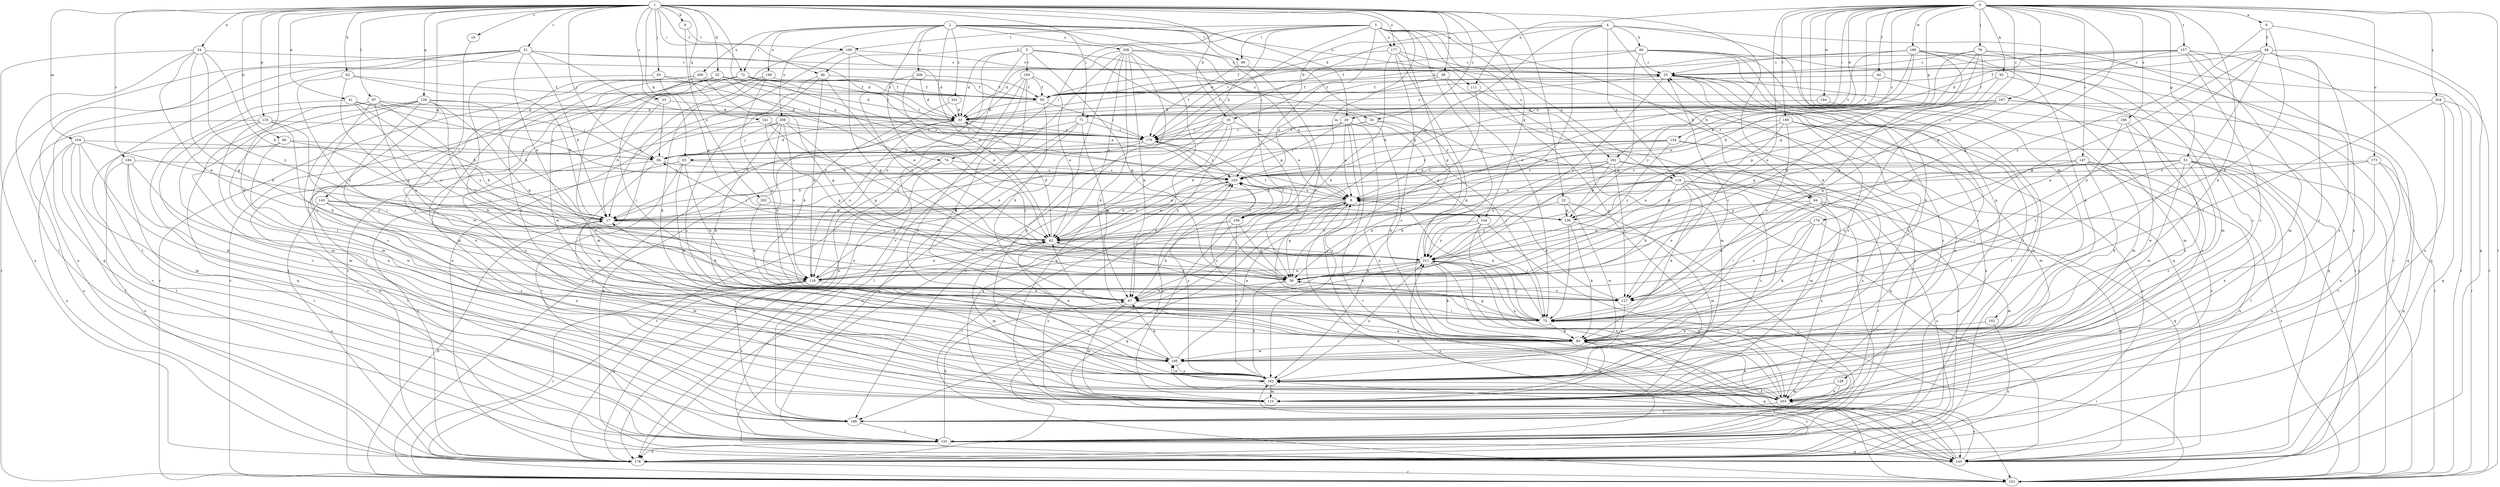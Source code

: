 strict digraph  {
0;
1;
2;
3;
4;
5;
6;
8;
9;
16;
17;
19;
21;
22;
23;
24;
25;
29;
32;
33;
34;
38;
41;
42;
44;
46;
48;
50;
51;
58;
60;
62;
63;
64;
66;
67;
71;
72;
74;
75;
78;
83;
84;
92;
93;
97;
99;
100;
101;
102;
104;
109;
110;
111;
116;
118;
127;
128;
134;
135;
136;
139;
141;
143;
144;
145;
147;
153;
157;
160;
161;
162;
167;
169;
170;
173;
174;
177;
178;
184;
185;
186;
189;
194;
195;
199;
200;
201;
202;
203;
204;
206;
208;
209;
211;
220;
0 -> 6  [label=a];
0 -> 29  [label=d];
0 -> 44  [label=f];
0 -> 51  [label=g];
0 -> 58  [label=g];
0 -> 71  [label=i];
0 -> 78  [label=j];
0 -> 92  [label=k];
0 -> 93  [label=k];
0 -> 102  [label=m];
0 -> 111  [label=n];
0 -> 127  [label=o];
0 -> 128  [label=p];
0 -> 134  [label=p];
0 -> 147  [label=r];
0 -> 153  [label=r];
0 -> 157  [label=s];
0 -> 160  [label=s];
0 -> 161  [label=s];
0 -> 167  [label=t];
0 -> 169  [label=t];
0 -> 173  [label=u];
0 -> 174  [label=u];
0 -> 189  [label=w];
0 -> 194  [label=w];
0 -> 204  [label=y];
0 -> 220  [label=z];
1 -> 8  [label=a];
1 -> 9  [label=b];
1 -> 16  [label=b];
1 -> 19  [label=c];
1 -> 21  [label=c];
1 -> 22  [label=c];
1 -> 23  [label=c];
1 -> 24  [label=c];
1 -> 29  [label=d];
1 -> 32  [label=d];
1 -> 34  [label=e];
1 -> 38  [label=e];
1 -> 41  [label=e];
1 -> 46  [label=f];
1 -> 60  [label=h];
1 -> 62  [label=h];
1 -> 63  [label=h];
1 -> 71  [label=i];
1 -> 72  [label=i];
1 -> 83  [label=j];
1 -> 84  [label=j];
1 -> 93  [label=k];
1 -> 97  [label=l];
1 -> 104  [label=m];
1 -> 109  [label=m];
1 -> 135  [label=p];
1 -> 139  [label=q];
1 -> 141  [label=q];
1 -> 143  [label=q];
1 -> 144  [label=q];
1 -> 177  [label=u];
1 -> 184  [label=v];
1 -> 195  [label=w];
2 -> 42  [label=e];
2 -> 58  [label=g];
2 -> 72  [label=i];
2 -> 74  [label=i];
2 -> 99  [label=l];
2 -> 109  [label=m];
2 -> 111  [label=n];
2 -> 199  [label=x];
2 -> 200  [label=x];
2 -> 201  [label=x];
2 -> 206  [label=y];
2 -> 208  [label=y];
2 -> 209  [label=y];
2 -> 211  [label=y];
3 -> 46  [label=f];
3 -> 58  [label=g];
3 -> 63  [label=h];
3 -> 64  [label=h];
3 -> 74  [label=i];
3 -> 99  [label=l];
3 -> 100  [label=l];
3 -> 116  [label=n];
3 -> 161  [label=s];
3 -> 162  [label=s];
3 -> 170  [label=t];
3 -> 177  [label=u];
3 -> 211  [label=y];
3 -> 220  [label=z];
4 -> 16  [label=b];
4 -> 64  [label=h];
4 -> 66  [label=h];
4 -> 84  [label=j];
4 -> 109  [label=m];
4 -> 116  [label=n];
4 -> 118  [label=n];
4 -> 153  [label=r];
4 -> 178  [label=u];
5 -> 24  [label=c];
5 -> 33  [label=d];
5 -> 58  [label=g];
5 -> 118  [label=n];
5 -> 144  [label=q];
5 -> 185  [label=v];
5 -> 186  [label=v];
6 -> 48  [label=f];
6 -> 67  [label=h];
6 -> 145  [label=q];
6 -> 211  [label=y];
8 -> 17  [label=b];
8 -> 58  [label=g];
8 -> 109  [label=m];
8 -> 178  [label=u];
8 -> 186  [label=v];
8 -> 220  [label=z];
9 -> 100  [label=l];
9 -> 202  [label=x];
16 -> 8  [label=a];
16 -> 67  [label=h];
16 -> 118  [label=n];
16 -> 145  [label=q];
16 -> 170  [label=t];
16 -> 186  [label=v];
17 -> 42  [label=e];
17 -> 110  [label=m];
19 -> 162  [label=s];
21 -> 17  [label=b];
21 -> 25  [label=c];
21 -> 33  [label=d];
21 -> 42  [label=e];
21 -> 101  [label=l];
21 -> 145  [label=q];
21 -> 153  [label=r];
21 -> 170  [label=t];
21 -> 178  [label=u];
22 -> 110  [label=m];
22 -> 136  [label=p];
22 -> 195  [label=w];
22 -> 211  [label=y];
23 -> 17  [label=b];
23 -> 33  [label=d];
23 -> 84  [label=j];
24 -> 17  [label=b];
24 -> 75  [label=i];
24 -> 145  [label=q];
24 -> 170  [label=t];
25 -> 50  [label=f];
25 -> 101  [label=l];
25 -> 145  [label=q];
25 -> 162  [label=s];
25 -> 178  [label=u];
25 -> 211  [label=y];
29 -> 8  [label=a];
29 -> 42  [label=e];
29 -> 93  [label=k];
29 -> 118  [label=n];
29 -> 153  [label=r];
29 -> 162  [label=s];
29 -> 170  [label=t];
29 -> 203  [label=x];
32 -> 33  [label=d];
32 -> 50  [label=f];
32 -> 75  [label=i];
32 -> 93  [label=k];
32 -> 136  [label=p];
32 -> 195  [label=w];
33 -> 25  [label=c];
33 -> 118  [label=n];
33 -> 145  [label=q];
33 -> 170  [label=t];
34 -> 17  [label=b];
34 -> 25  [label=c];
34 -> 58  [label=g];
34 -> 101  [label=l];
34 -> 118  [label=n];
34 -> 178  [label=u];
34 -> 211  [label=y];
38 -> 50  [label=f];
38 -> 75  [label=i];
38 -> 101  [label=l];
38 -> 220  [label=z];
41 -> 17  [label=b];
41 -> 33  [label=d];
41 -> 110  [label=m];
41 -> 211  [label=y];
41 -> 220  [label=z];
42 -> 33  [label=d];
42 -> 84  [label=j];
42 -> 110  [label=m];
42 -> 211  [label=y];
42 -> 220  [label=z];
44 -> 42  [label=e];
44 -> 50  [label=f];
44 -> 110  [label=m];
46 -> 42  [label=e];
46 -> 50  [label=f];
46 -> 110  [label=m];
46 -> 118  [label=n];
46 -> 162  [label=s];
48 -> 25  [label=c];
48 -> 50  [label=f];
48 -> 58  [label=g];
48 -> 75  [label=i];
48 -> 127  [label=o];
48 -> 153  [label=r];
48 -> 162  [label=s];
48 -> 203  [label=x];
50 -> 33  [label=d];
50 -> 67  [label=h];
50 -> 170  [label=t];
51 -> 17  [label=b];
51 -> 75  [label=i];
51 -> 101  [label=l];
51 -> 153  [label=r];
51 -> 162  [label=s];
51 -> 178  [label=u];
51 -> 195  [label=w];
51 -> 203  [label=x];
51 -> 211  [label=y];
51 -> 220  [label=z];
58 -> 67  [label=h];
58 -> 127  [label=o];
58 -> 162  [label=s];
58 -> 170  [label=t];
60 -> 17  [label=b];
60 -> 75  [label=i];
60 -> 84  [label=j];
60 -> 101  [label=l];
62 -> 17  [label=b];
62 -> 50  [label=f];
62 -> 58  [label=g];
62 -> 118  [label=n];
63 -> 67  [label=h];
63 -> 93  [label=k];
63 -> 178  [label=u];
63 -> 186  [label=v];
63 -> 220  [label=z];
64 -> 17  [label=b];
64 -> 75  [label=i];
64 -> 127  [label=o];
64 -> 145  [label=q];
64 -> 186  [label=v];
64 -> 203  [label=x];
66 -> 25  [label=c];
66 -> 33  [label=d];
66 -> 50  [label=f];
66 -> 58  [label=g];
66 -> 93  [label=k];
66 -> 101  [label=l];
66 -> 153  [label=r];
66 -> 162  [label=s];
67 -> 75  [label=i];
67 -> 110  [label=m];
71 -> 17  [label=b];
71 -> 67  [label=h];
71 -> 101  [label=l];
71 -> 145  [label=q];
71 -> 170  [label=t];
72 -> 8  [label=a];
72 -> 50  [label=f];
72 -> 101  [label=l];
72 -> 170  [label=t];
72 -> 195  [label=w];
72 -> 203  [label=x];
72 -> 220  [label=z];
74 -> 153  [label=r];
74 -> 178  [label=u];
74 -> 211  [label=y];
74 -> 220  [label=z];
75 -> 8  [label=a];
75 -> 25  [label=c];
75 -> 58  [label=g];
75 -> 93  [label=k];
75 -> 211  [label=y];
78 -> 8  [label=a];
78 -> 17  [label=b];
78 -> 25  [label=c];
78 -> 58  [label=g];
78 -> 136  [label=p];
78 -> 153  [label=r];
78 -> 162  [label=s];
83 -> 50  [label=f];
83 -> 75  [label=i];
83 -> 136  [label=p];
83 -> 170  [label=t];
84 -> 33  [label=d];
84 -> 101  [label=l];
84 -> 195  [label=w];
84 -> 220  [label=z];
92 -> 50  [label=f];
92 -> 58  [label=g];
92 -> 186  [label=v];
93 -> 42  [label=e];
93 -> 110  [label=m];
93 -> 145  [label=q];
93 -> 195  [label=w];
93 -> 220  [label=z];
97 -> 33  [label=d];
97 -> 75  [label=i];
97 -> 84  [label=j];
97 -> 110  [label=m];
97 -> 118  [label=n];
97 -> 186  [label=v];
97 -> 211  [label=y];
99 -> 75  [label=i];
99 -> 170  [label=t];
100 -> 25  [label=c];
100 -> 33  [label=d];
100 -> 58  [label=g];
100 -> 153  [label=r];
100 -> 178  [label=u];
101 -> 25  [label=c];
101 -> 67  [label=h];
101 -> 145  [label=q];
101 -> 178  [label=u];
101 -> 211  [label=y];
102 -> 93  [label=k];
102 -> 178  [label=u];
104 -> 17  [label=b];
104 -> 84  [label=j];
104 -> 101  [label=l];
104 -> 110  [label=m];
104 -> 178  [label=u];
104 -> 186  [label=v];
104 -> 203  [label=x];
109 -> 42  [label=e];
109 -> 58  [label=g];
109 -> 67  [label=h];
109 -> 145  [label=q];
109 -> 162  [label=s];
109 -> 170  [label=t];
110 -> 220  [label=z];
111 -> 58  [label=g];
111 -> 110  [label=m];
116 -> 8  [label=a];
116 -> 42  [label=e];
116 -> 67  [label=h];
116 -> 93  [label=k];
116 -> 118  [label=n];
116 -> 127  [label=o];
116 -> 145  [label=q];
116 -> 162  [label=s];
116 -> 178  [label=u];
118 -> 42  [label=e];
118 -> 67  [label=h];
118 -> 153  [label=r];
118 -> 178  [label=u];
118 -> 186  [label=v];
127 -> 8  [label=a];
127 -> 17  [label=b];
127 -> 42  [label=e];
127 -> 195  [label=w];
128 -> 101  [label=l];
128 -> 110  [label=m];
128 -> 203  [label=x];
134 -> 8  [label=a];
134 -> 84  [label=j];
134 -> 153  [label=r];
134 -> 195  [label=w];
134 -> 211  [label=y];
134 -> 220  [label=z];
135 -> 67  [label=h];
135 -> 110  [label=m];
135 -> 127  [label=o];
135 -> 170  [label=t];
135 -> 178  [label=u];
135 -> 203  [label=x];
136 -> 75  [label=i];
136 -> 93  [label=k];
136 -> 101  [label=l];
139 -> 17  [label=b];
139 -> 33  [label=d];
139 -> 58  [label=g];
139 -> 75  [label=i];
139 -> 110  [label=m];
139 -> 118  [label=n];
139 -> 145  [label=q];
139 -> 162  [label=s];
141 -> 58  [label=g];
141 -> 162  [label=s];
141 -> 170  [label=t];
141 -> 211  [label=y];
143 -> 17  [label=b];
143 -> 136  [label=p];
143 -> 162  [label=s];
143 -> 178  [label=u];
143 -> 203  [label=x];
144 -> 42  [label=e];
144 -> 75  [label=i];
144 -> 101  [label=l];
144 -> 203  [label=x];
144 -> 211  [label=y];
145 -> 8  [label=a];
145 -> 162  [label=s];
145 -> 203  [label=x];
145 -> 220  [label=z];
147 -> 75  [label=i];
147 -> 93  [label=k];
147 -> 127  [label=o];
147 -> 153  [label=r];
147 -> 178  [label=u];
147 -> 186  [label=v];
147 -> 220  [label=z];
153 -> 8  [label=a];
153 -> 17  [label=b];
153 -> 75  [label=i];
157 -> 25  [label=c];
157 -> 33  [label=d];
157 -> 50  [label=f];
157 -> 110  [label=m];
157 -> 136  [label=p];
157 -> 162  [label=s];
157 -> 178  [label=u];
157 -> 203  [label=x];
160 -> 75  [label=i];
160 -> 162  [label=s];
160 -> 170  [label=t];
160 -> 195  [label=w];
161 -> 17  [label=b];
161 -> 67  [label=h];
161 -> 110  [label=m];
161 -> 127  [label=o];
161 -> 136  [label=p];
161 -> 178  [label=u];
161 -> 203  [label=x];
161 -> 211  [label=y];
161 -> 220  [label=z];
162 -> 110  [label=m];
162 -> 195  [label=w];
162 -> 203  [label=x];
162 -> 211  [label=y];
162 -> 220  [label=z];
167 -> 8  [label=a];
167 -> 33  [label=d];
167 -> 58  [label=g];
167 -> 101  [label=l];
167 -> 136  [label=p];
167 -> 153  [label=r];
169 -> 58  [label=g];
169 -> 93  [label=k];
169 -> 110  [label=m];
169 -> 118  [label=n];
169 -> 127  [label=o];
169 -> 170  [label=t];
169 -> 178  [label=u];
170 -> 84  [label=j];
170 -> 178  [label=u];
170 -> 220  [label=z];
173 -> 8  [label=a];
173 -> 145  [label=q];
173 -> 186  [label=v];
173 -> 203  [label=x];
173 -> 220  [label=z];
174 -> 42  [label=e];
174 -> 75  [label=i];
174 -> 93  [label=k];
174 -> 110  [label=m];
174 -> 127  [label=o];
177 -> 25  [label=c];
177 -> 67  [label=h];
177 -> 93  [label=k];
177 -> 145  [label=q];
177 -> 162  [label=s];
177 -> 170  [label=t];
178 -> 153  [label=r];
178 -> 162  [label=s];
184 -> 101  [label=l];
184 -> 178  [label=u];
184 -> 186  [label=v];
184 -> 195  [label=w];
184 -> 220  [label=z];
185 -> 42  [label=e];
185 -> 50  [label=f];
185 -> 93  [label=k];
185 -> 153  [label=r];
185 -> 162  [label=s];
185 -> 178  [label=u];
186 -> 101  [label=l];
189 -> 17  [label=b];
189 -> 25  [label=c];
189 -> 50  [label=f];
189 -> 58  [label=g];
189 -> 93  [label=k];
189 -> 110  [label=m];
189 -> 145  [label=q];
189 -> 170  [label=t];
189 -> 211  [label=y];
194 -> 33  [label=d];
194 -> 110  [label=m];
195 -> 8  [label=a];
195 -> 42  [label=e];
195 -> 67  [label=h];
195 -> 162  [label=s];
199 -> 17  [label=b];
199 -> 50  [label=f];
199 -> 93  [label=k];
199 -> 127  [label=o];
199 -> 153  [label=r];
200 -> 50  [label=f];
200 -> 58  [label=g];
200 -> 110  [label=m];
200 -> 153  [label=r];
200 -> 162  [label=s];
201 -> 33  [label=d];
201 -> 67  [label=h];
202 -> 67  [label=h];
202 -> 136  [label=p];
203 -> 25  [label=c];
203 -> 93  [label=k];
203 -> 186  [label=v];
203 -> 195  [label=w];
203 -> 211  [label=y];
204 -> 33  [label=d];
204 -> 75  [label=i];
204 -> 145  [label=q];
204 -> 153  [label=r];
204 -> 203  [label=x];
206 -> 33  [label=d];
206 -> 42  [label=e];
206 -> 50  [label=f];
206 -> 211  [label=y];
208 -> 8  [label=a];
208 -> 25  [label=c];
208 -> 33  [label=d];
208 -> 42  [label=e];
208 -> 67  [label=h];
208 -> 93  [label=k];
208 -> 101  [label=l];
208 -> 145  [label=q];
208 -> 178  [label=u];
208 -> 203  [label=x];
209 -> 58  [label=g];
209 -> 84  [label=j];
209 -> 93  [label=k];
209 -> 118  [label=n];
209 -> 127  [label=o];
209 -> 170  [label=t];
209 -> 178  [label=u];
211 -> 58  [label=g];
211 -> 67  [label=h];
211 -> 75  [label=i];
211 -> 93  [label=k];
211 -> 118  [label=n];
211 -> 153  [label=r];
211 -> 203  [label=x];
220 -> 8  [label=a];
220 -> 42  [label=e];
220 -> 153  [label=r];
}
